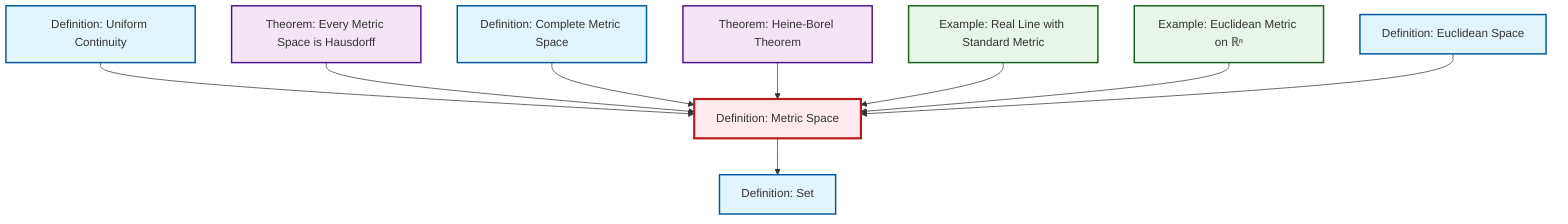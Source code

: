 graph TD
    classDef definition fill:#e1f5fe,stroke:#01579b,stroke-width:2px
    classDef theorem fill:#f3e5f5,stroke:#4a148c,stroke-width:2px
    classDef axiom fill:#fff3e0,stroke:#e65100,stroke-width:2px
    classDef example fill:#e8f5e9,stroke:#1b5e20,stroke-width:2px
    classDef current fill:#ffebee,stroke:#b71c1c,stroke-width:3px
    def-metric-space["Definition: Metric Space"]:::definition
    def-set["Definition: Set"]:::definition
    ex-real-line-metric["Example: Real Line with Standard Metric"]:::example
    ex-euclidean-metric["Example: Euclidean Metric on ℝⁿ"]:::example
    def-complete-metric-space["Definition: Complete Metric Space"]:::definition
    def-euclidean-space["Definition: Euclidean Space"]:::definition
    thm-heine-borel["Theorem: Heine-Borel Theorem"]:::theorem
    thm-metric-hausdorff["Theorem: Every Metric Space is Hausdorff"]:::theorem
    def-uniform-continuity["Definition: Uniform Continuity"]:::definition
    def-uniform-continuity --> def-metric-space
    thm-metric-hausdorff --> def-metric-space
    def-complete-metric-space --> def-metric-space
    thm-heine-borel --> def-metric-space
    ex-real-line-metric --> def-metric-space
    def-metric-space --> def-set
    ex-euclidean-metric --> def-metric-space
    def-euclidean-space --> def-metric-space
    class def-metric-space current